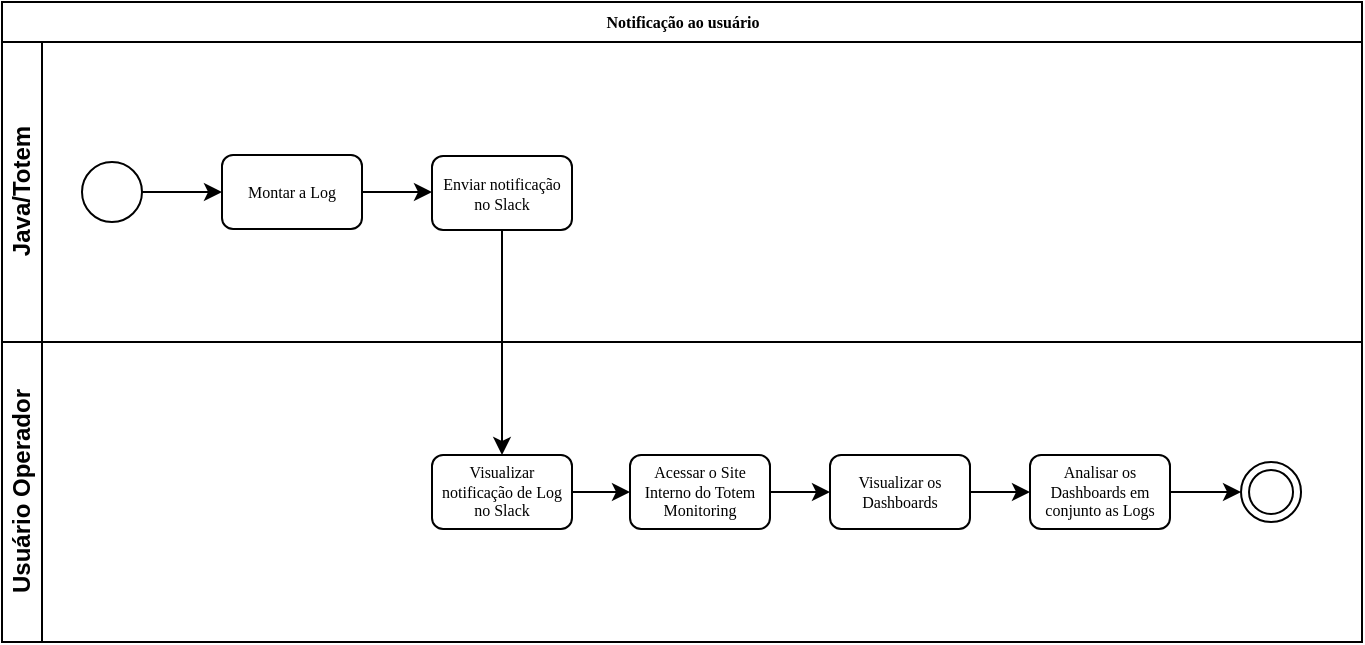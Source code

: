 <mxfile version="12.1.4" type="device" pages="1"><diagram name="Page-1" id="c7488fd3-1785-93aa-aadb-54a6760d102a"><mxGraphModel dx="944" dy="500" grid="1" gridSize="10" guides="1" tooltips="1" connect="1" arrows="1" fold="1" page="1" pageScale="1" pageWidth="1100" pageHeight="850" background="#ffffff" math="0" shadow="0"><root><mxCell id="0"/><mxCell id="1" parent="0"/><mxCell id="2b4e8129b02d487f-1" value="Notificação ao usuário" style="swimlane;html=1;childLayout=stackLayout;horizontal=1;startSize=20;horizontalStack=0;rounded=0;shadow=0;labelBackgroundColor=none;strokeColor=#000000;strokeWidth=1;fillColor=#ffffff;fontFamily=Verdana;fontSize=8;fontColor=#000000;align=center;" parent="1" vertex="1"><mxGeometry x="180" y="70" width="680" height="320" as="geometry"/></mxCell><mxCell id="2b4e8129b02d487f-2" value="Java/Totem" style="swimlane;html=1;startSize=20;horizontal=0;" parent="2b4e8129b02d487f-1" vertex="1"><mxGeometry y="20" width="680" height="150" as="geometry"/></mxCell><mxCell id="XlCKnXU_2hPFYNEMXdbr-19" style="edgeStyle=orthogonalEdgeStyle;rounded=0;orthogonalLoop=1;jettySize=auto;html=1;exitX=1;exitY=0.5;exitDx=0;exitDy=0;entryX=0;entryY=0.5;entryDx=0;entryDy=0;" edge="1" parent="2b4e8129b02d487f-2" source="XlCKnXU_2hPFYNEMXdbr-15" target="XlCKnXU_2hPFYNEMXdbr-16"><mxGeometry relative="1" as="geometry"/></mxCell><mxCell id="XlCKnXU_2hPFYNEMXdbr-15" value="Montar a Log" style="rounded=1;whiteSpace=wrap;html=1;shadow=0;labelBackgroundColor=none;strokeColor=#000000;strokeWidth=1;fillColor=#ffffff;fontFamily=Verdana;fontSize=8;fontColor=#000000;align=center;" vertex="1" parent="2b4e8129b02d487f-2"><mxGeometry x="110" y="56.5" width="70" height="37" as="geometry"/></mxCell><mxCell id="XlCKnXU_2hPFYNEMXdbr-16" value="Enviar notificação no Slack" style="rounded=1;whiteSpace=wrap;html=1;shadow=0;labelBackgroundColor=none;strokeColor=#000000;strokeWidth=1;fillColor=#ffffff;fontFamily=Verdana;fontSize=8;fontColor=#000000;align=center;" vertex="1" parent="2b4e8129b02d487f-2"><mxGeometry x="215" y="57" width="70" height="37" as="geometry"/></mxCell><mxCell id="XlCKnXU_2hPFYNEMXdbr-22" style="edgeStyle=orthogonalEdgeStyle;rounded=0;orthogonalLoop=1;jettySize=auto;html=1;exitX=1;exitY=0.5;exitDx=0;exitDy=0;entryX=0;entryY=0.5;entryDx=0;entryDy=0;" edge="1" parent="2b4e8129b02d487f-2" source="XlCKnXU_2hPFYNEMXdbr-21" target="XlCKnXU_2hPFYNEMXdbr-15"><mxGeometry relative="1" as="geometry"/></mxCell><mxCell id="XlCKnXU_2hPFYNEMXdbr-21" value="" style="ellipse;whiteSpace=wrap;html=1;rounded=0;shadow=0;labelBackgroundColor=none;strokeColor=#000000;strokeWidth=1;fillColor=#ffffff;fontFamily=Verdana;fontSize=8;fontColor=#000000;align=center;" vertex="1" parent="2b4e8129b02d487f-2"><mxGeometry x="40" y="60" width="30" height="30" as="geometry"/></mxCell><mxCell id="2b4e8129b02d487f-3" value="Usuário Operador" style="swimlane;html=1;startSize=20;horizontal=0;" parent="2b4e8129b02d487f-1" vertex="1"><mxGeometry y="170" width="680" height="150" as="geometry"/></mxCell><mxCell id="XlCKnXU_2hPFYNEMXdbr-5" value="Visualizar notificação de Log no Slack" style="rounded=1;whiteSpace=wrap;html=1;shadow=0;labelBackgroundColor=none;strokeColor=#000000;strokeWidth=1;fillColor=#ffffff;fontFamily=Verdana;fontSize=8;fontColor=#000000;align=center;" vertex="1" parent="2b4e8129b02d487f-3"><mxGeometry x="215" y="56.5" width="70" height="37" as="geometry"/></mxCell><mxCell id="XlCKnXU_2hPFYNEMXdbr-7" value="Acessar o Site Interno do Totem Monitoring" style="rounded=1;whiteSpace=wrap;html=1;shadow=0;labelBackgroundColor=none;strokeColor=#000000;strokeWidth=1;fillColor=#ffffff;fontFamily=Verdana;fontSize=8;fontColor=#000000;align=center;" vertex="1" parent="2b4e8129b02d487f-3"><mxGeometry x="314" y="56.5" width="70" height="37" as="geometry"/></mxCell><mxCell id="XlCKnXU_2hPFYNEMXdbr-4" style="edgeStyle=orthogonalEdgeStyle;rounded=0;orthogonalLoop=1;jettySize=auto;html=1;exitX=1;exitY=0.5;exitDx=0;exitDy=0;entryX=0;entryY=0.5;entryDx=0;entryDy=0;fontSize=8;" edge="1" parent="2b4e8129b02d487f-3" source="XlCKnXU_2hPFYNEMXdbr-5" target="XlCKnXU_2hPFYNEMXdbr-7"><mxGeometry relative="1" as="geometry"/></mxCell><mxCell id="XlCKnXU_2hPFYNEMXdbr-9" value="Visualizar os Dashboards" style="rounded=1;whiteSpace=wrap;html=1;shadow=0;labelBackgroundColor=none;strokeColor=#000000;strokeWidth=1;fillColor=#ffffff;fontFamily=Verdana;fontSize=8;fontColor=#000000;align=center;" vertex="1" parent="2b4e8129b02d487f-3"><mxGeometry x="414" y="56.5" width="70" height="37" as="geometry"/></mxCell><mxCell id="XlCKnXU_2hPFYNEMXdbr-6" style="edgeStyle=orthogonalEdgeStyle;rounded=0;orthogonalLoop=1;jettySize=auto;html=1;exitX=1;exitY=0.5;exitDx=0;exitDy=0;entryX=0;entryY=0.5;entryDx=0;entryDy=0;fontSize=8;" edge="1" parent="2b4e8129b02d487f-3" source="XlCKnXU_2hPFYNEMXdbr-7" target="XlCKnXU_2hPFYNEMXdbr-9"><mxGeometry relative="1" as="geometry"/></mxCell><mxCell id="XlCKnXU_2hPFYNEMXdbr-11" value="Analisar os Dashboards em conjunto as Logs" style="rounded=1;whiteSpace=wrap;html=1;shadow=0;labelBackgroundColor=none;strokeColor=#000000;strokeWidth=1;fillColor=#ffffff;fontFamily=Verdana;fontSize=8;fontColor=#000000;align=center;" vertex="1" parent="2b4e8129b02d487f-3"><mxGeometry x="514" y="56.5" width="70" height="37" as="geometry"/></mxCell><mxCell id="XlCKnXU_2hPFYNEMXdbr-8" style="edgeStyle=orthogonalEdgeStyle;rounded=0;orthogonalLoop=1;jettySize=auto;html=1;exitX=1;exitY=0.5;exitDx=0;exitDy=0;entryX=0;entryY=0.5;entryDx=0;entryDy=0;fontSize=8;" edge="1" parent="2b4e8129b02d487f-3" source="XlCKnXU_2hPFYNEMXdbr-9" target="XlCKnXU_2hPFYNEMXdbr-11"><mxGeometry relative="1" as="geometry"/></mxCell><mxCell id="XlCKnXU_2hPFYNEMXdbr-12" value="" style="ellipse;shape=doubleEllipse;whiteSpace=wrap;html=1;aspect=fixed;fontSize=8;" vertex="1" parent="2b4e8129b02d487f-3"><mxGeometry x="619.517" y="60" width="30" height="30" as="geometry"/></mxCell><mxCell id="XlCKnXU_2hPFYNEMXdbr-10" style="edgeStyle=orthogonalEdgeStyle;rounded=0;orthogonalLoop=1;jettySize=auto;html=1;exitX=1;exitY=0.5;exitDx=0;exitDy=0;entryX=0;entryY=0.5;entryDx=0;entryDy=0;fontSize=8;" edge="1" parent="2b4e8129b02d487f-3" source="XlCKnXU_2hPFYNEMXdbr-11" target="XlCKnXU_2hPFYNEMXdbr-12"><mxGeometry relative="1" as="geometry"/></mxCell><mxCell id="XlCKnXU_2hPFYNEMXdbr-20" style="edgeStyle=orthogonalEdgeStyle;rounded=0;orthogonalLoop=1;jettySize=auto;html=1;exitX=0.5;exitY=1;exitDx=0;exitDy=0;entryX=0.5;entryY=0;entryDx=0;entryDy=0;" edge="1" parent="2b4e8129b02d487f-1" source="XlCKnXU_2hPFYNEMXdbr-16" target="XlCKnXU_2hPFYNEMXdbr-5"><mxGeometry relative="1" as="geometry"/></mxCell></root></mxGraphModel></diagram></mxfile>
